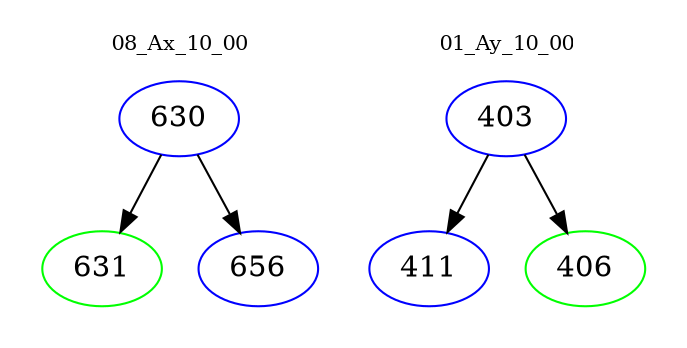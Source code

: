 digraph{
subgraph cluster_0 {
color = white
label = "08_Ax_10_00";
fontsize=10;
T0_630 [label="630", color="blue"]
T0_630 -> T0_631 [color="black"]
T0_631 [label="631", color="green"]
T0_630 -> T0_656 [color="black"]
T0_656 [label="656", color="blue"]
}
subgraph cluster_1 {
color = white
label = "01_Ay_10_00";
fontsize=10;
T1_403 [label="403", color="blue"]
T1_403 -> T1_411 [color="black"]
T1_411 [label="411", color="blue"]
T1_403 -> T1_406 [color="black"]
T1_406 [label="406", color="green"]
}
}
